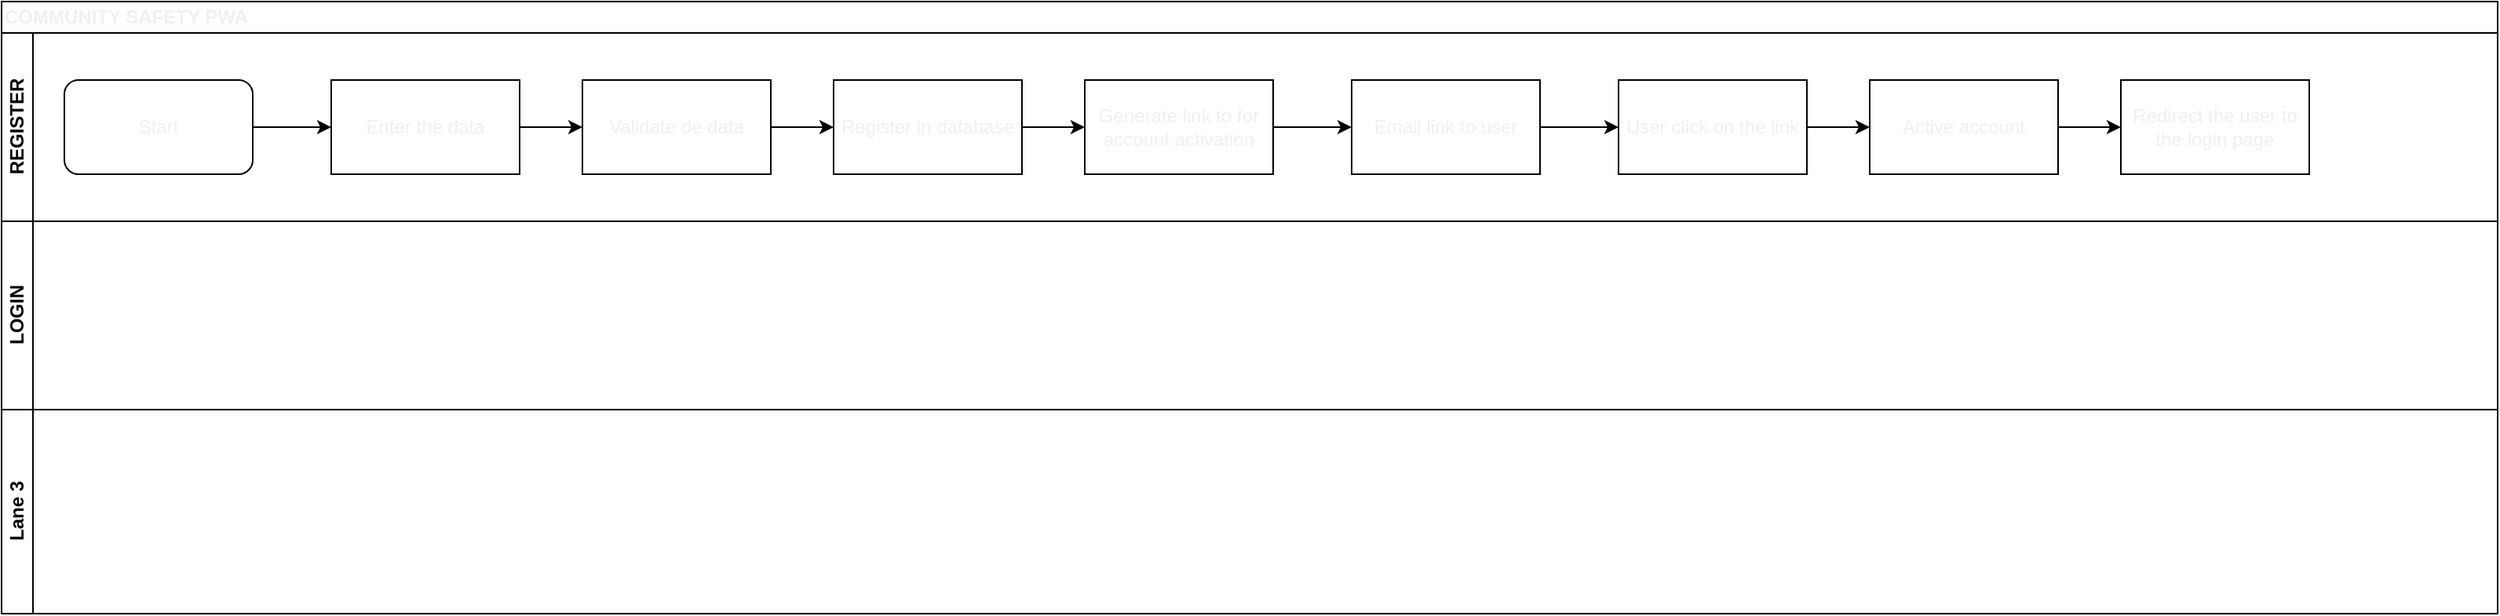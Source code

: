 <mxfile version="13.10.0" type="embed">
    <diagram id="kuqkHUzQ6pWqC92oyJI4" name="Page-1">
        <mxGraphModel dx="732" dy="581" grid="1" gridSize="10" guides="1" tooltips="1" connect="1" arrows="1" fold="1" page="1" pageScale="1" pageWidth="827" pageHeight="1169" math="0" shadow="0">
            <root>
                <mxCell id="0"/>
                <mxCell id="1" parent="0"/>
                <mxCell id="17" value="COMMUNITY SAFETY PWA" style="swimlane;html=1;childLayout=stackLayout;resizeParent=1;resizeParentMax=0;horizontal=1;startSize=20;horizontalStack=0;labelBackgroundColor=none;fontSize=12;fontColor=#f0f0f0;align=left;" vertex="1" parent="1">
                    <mxGeometry x="20" y="20" width="1590" height="390" as="geometry">
                        <mxRectangle x="20" y="20" width="60" height="20" as="alternateBounds"/>
                    </mxGeometry>
                </mxCell>
                <mxCell id="18" value="REGISTER" style="swimlane;html=1;startSize=20;horizontal=0;" vertex="1" parent="17">
                    <mxGeometry y="20" width="1590" height="120" as="geometry">
                        <mxRectangle y="20" width="790" height="20" as="alternateBounds"/>
                    </mxGeometry>
                </mxCell>
                <mxCell id="23" style="edgeStyle=orthogonalEdgeStyle;rounded=0;orthogonalLoop=1;jettySize=auto;html=1;entryX=0;entryY=0.5;entryDx=0;entryDy=0;fontSize=12;fontColor=#f0f0f0;" edge="1" parent="18" source="21" target="22">
                    <mxGeometry relative="1" as="geometry"/>
                </mxCell>
                <mxCell id="21" value="Start" style="rounded=1;whiteSpace=wrap;html=1;labelBackgroundColor=none;fontSize=12;fontColor=#f0f0f0;align=center;" vertex="1" parent="18">
                    <mxGeometry x="40" y="30" width="120" height="60" as="geometry"/>
                </mxCell>
                <mxCell id="25" style="edgeStyle=orthogonalEdgeStyle;rounded=0;orthogonalLoop=1;jettySize=auto;html=1;entryX=0;entryY=0.5;entryDx=0;entryDy=0;fontSize=12;fontColor=#f0f0f0;" edge="1" parent="18" source="22" target="24">
                    <mxGeometry relative="1" as="geometry"/>
                </mxCell>
                <mxCell id="22" value="Enter the data" style="rounded=0;whiteSpace=wrap;html=1;labelBackgroundColor=none;fontSize=12;fontColor=#f0f0f0;align=center;" vertex="1" parent="18">
                    <mxGeometry x="210" y="30" width="120" height="60" as="geometry"/>
                </mxCell>
                <mxCell id="32" style="edgeStyle=orthogonalEdgeStyle;rounded=0;orthogonalLoop=1;jettySize=auto;html=1;entryX=0;entryY=0.5;entryDx=0;entryDy=0;fontSize=12;fontColor=#f0f0f0;" edge="1" parent="18" source="24" target="26">
                    <mxGeometry relative="1" as="geometry"/>
                </mxCell>
                <mxCell id="24" value="Validate de data" style="rounded=0;whiteSpace=wrap;html=1;labelBackgroundColor=none;fontSize=12;fontColor=#f0f0f0;align=center;" vertex="1" parent="18">
                    <mxGeometry x="370" y="30" width="120" height="60" as="geometry"/>
                </mxCell>
                <mxCell id="33" style="edgeStyle=orthogonalEdgeStyle;rounded=0;orthogonalLoop=1;jettySize=auto;html=1;entryX=0;entryY=0.5;entryDx=0;entryDy=0;fontSize=12;fontColor=#f0f0f0;" edge="1" parent="18" source="26" target="27">
                    <mxGeometry relative="1" as="geometry"/>
                </mxCell>
                <mxCell id="26" value="Register in database" style="rounded=0;whiteSpace=wrap;html=1;labelBackgroundColor=none;fontSize=12;fontColor=#f0f0f0;align=center;" vertex="1" parent="18">
                    <mxGeometry x="530" y="30" width="120" height="60" as="geometry"/>
                </mxCell>
                <mxCell id="34" style="edgeStyle=orthogonalEdgeStyle;rounded=0;orthogonalLoop=1;jettySize=auto;html=1;entryX=0;entryY=0.5;entryDx=0;entryDy=0;fontSize=12;fontColor=#f0f0f0;" edge="1" parent="18" source="27" target="28">
                    <mxGeometry relative="1" as="geometry"/>
                </mxCell>
                <mxCell id="27" value="Generate link to for account activation" style="rounded=0;whiteSpace=wrap;html=1;labelBackgroundColor=none;fontSize=12;fontColor=#f0f0f0;align=center;" vertex="1" parent="18">
                    <mxGeometry x="690" y="30" width="120" height="60" as="geometry"/>
                </mxCell>
                <mxCell id="35" style="edgeStyle=orthogonalEdgeStyle;rounded=0;orthogonalLoop=1;jettySize=auto;html=1;entryX=0;entryY=0.5;entryDx=0;entryDy=0;fontSize=12;fontColor=#f0f0f0;" edge="1" parent="18" source="28" target="29">
                    <mxGeometry relative="1" as="geometry"/>
                </mxCell>
                <mxCell id="28" value="Email link to user" style="rounded=0;whiteSpace=wrap;html=1;labelBackgroundColor=none;fontSize=12;fontColor=#f0f0f0;align=center;" vertex="1" parent="18">
                    <mxGeometry x="860" y="30" width="120" height="60" as="geometry"/>
                </mxCell>
                <mxCell id="36" style="edgeStyle=orthogonalEdgeStyle;rounded=0;orthogonalLoop=1;jettySize=auto;html=1;entryX=0;entryY=0.5;entryDx=0;entryDy=0;fontSize=12;fontColor=#f0f0f0;" edge="1" parent="18" source="29" target="30">
                    <mxGeometry relative="1" as="geometry"/>
                </mxCell>
                <mxCell id="29" value="User click on the link" style="rounded=0;whiteSpace=wrap;html=1;labelBackgroundColor=none;fontSize=12;fontColor=#f0f0f0;align=center;" vertex="1" parent="18">
                    <mxGeometry x="1030" y="30" width="120" height="60" as="geometry"/>
                </mxCell>
                <mxCell id="37" style="edgeStyle=orthogonalEdgeStyle;rounded=0;orthogonalLoop=1;jettySize=auto;html=1;entryX=0;entryY=0.5;entryDx=0;entryDy=0;fontSize=12;fontColor=#f0f0f0;" edge="1" parent="18" source="30" target="31">
                    <mxGeometry relative="1" as="geometry"/>
                </mxCell>
                <mxCell id="30" value="Active account" style="rounded=0;whiteSpace=wrap;html=1;labelBackgroundColor=none;fontSize=12;fontColor=#f0f0f0;align=center;" vertex="1" parent="18">
                    <mxGeometry x="1190" y="30" width="120" height="60" as="geometry"/>
                </mxCell>
                <mxCell id="31" value="Redirect the user to the login page" style="rounded=0;whiteSpace=wrap;html=1;labelBackgroundColor=none;fontSize=12;fontColor=#f0f0f0;align=center;" vertex="1" parent="18">
                    <mxGeometry x="1350" y="30" width="120" height="60" as="geometry"/>
                </mxCell>
                <mxCell id="19" value="LOGIN" style="swimlane;html=1;startSize=20;horizontal=0;" vertex="1" parent="17">
                    <mxGeometry y="140" width="1590" height="120" as="geometry"/>
                </mxCell>
                <mxCell id="20" value="Lane 3" style="swimlane;html=1;startSize=20;horizontal=0;" vertex="1" parent="17">
                    <mxGeometry y="260" width="1590" height="130" as="geometry"/>
                </mxCell>
            </root>
        </mxGraphModel>
    </diagram>
</mxfile>